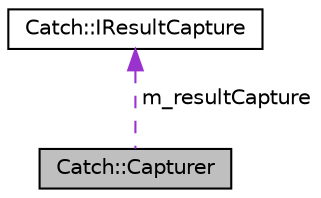 digraph "Catch::Capturer"
{
 // LATEX_PDF_SIZE
  edge [fontname="Helvetica",fontsize="10",labelfontname="Helvetica",labelfontsize="10"];
  node [fontname="Helvetica",fontsize="10",shape=record];
  Node1 [label="Catch::Capturer",height=0.2,width=0.4,color="black", fillcolor="grey75", style="filled", fontcolor="black",tooltip=" "];
  Node2 -> Node1 [dir="back",color="darkorchid3",fontsize="10",style="dashed",label=" m_resultCapture" ];
  Node2 [label="Catch::IResultCapture",height=0.2,width=0.4,color="black", fillcolor="white", style="filled",URL="$structCatch_1_1IResultCapture.html",tooltip=" "];
}
